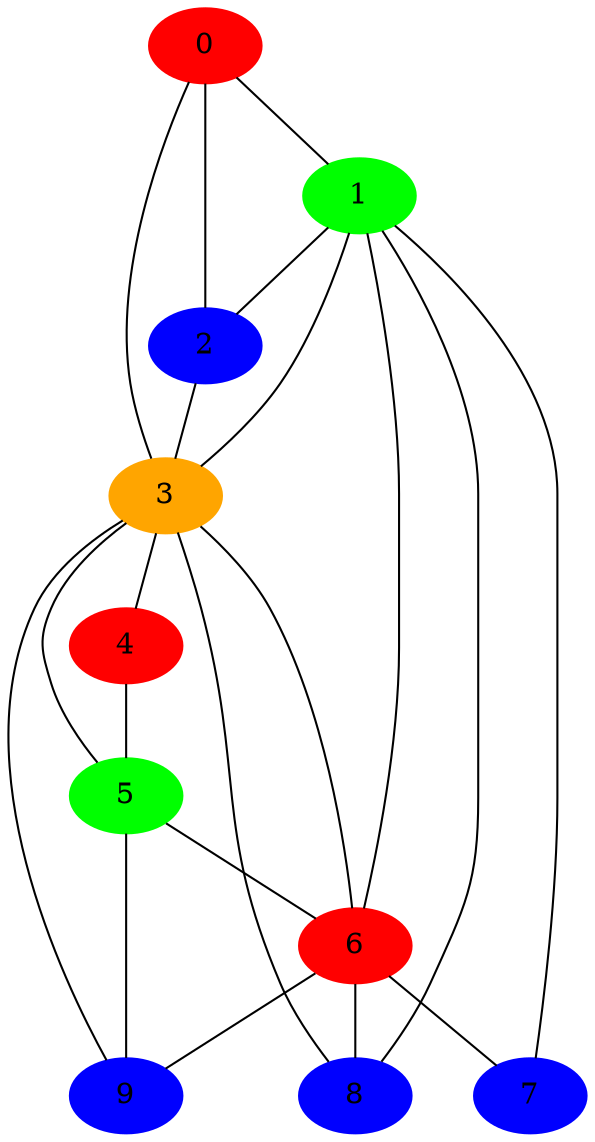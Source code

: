 graph one
{
0 -- 1;
0 -- 2;
0 -- 3;
1 -- 2;
1 -- 3;
1 -- 6;
1 -- 7;
1 -- 8;
2 -- 3;
3 -- 4;
3 -- 5;
3 -- 6;
3 -- 8;
3 -- 9;
4 -- 5;
5 -- 6;
5 -- 9;
6 -- 7;
6 -- 8;
6 -- 9;
0  [color = red , style = filled] ;
1  [color = green , style = filled] ;
2  [color = blue , style = filled] ;
3  [color = orange , style = filled] ;
4  [color = red , style = filled] ;
5  [color = green , style = filled] ;
6  [color = red , style = filled] ;
7  [color = blue , style = filled] ;
8  [color = blue , style = filled] ;
9  [color = blue , style = filled] ;
}
